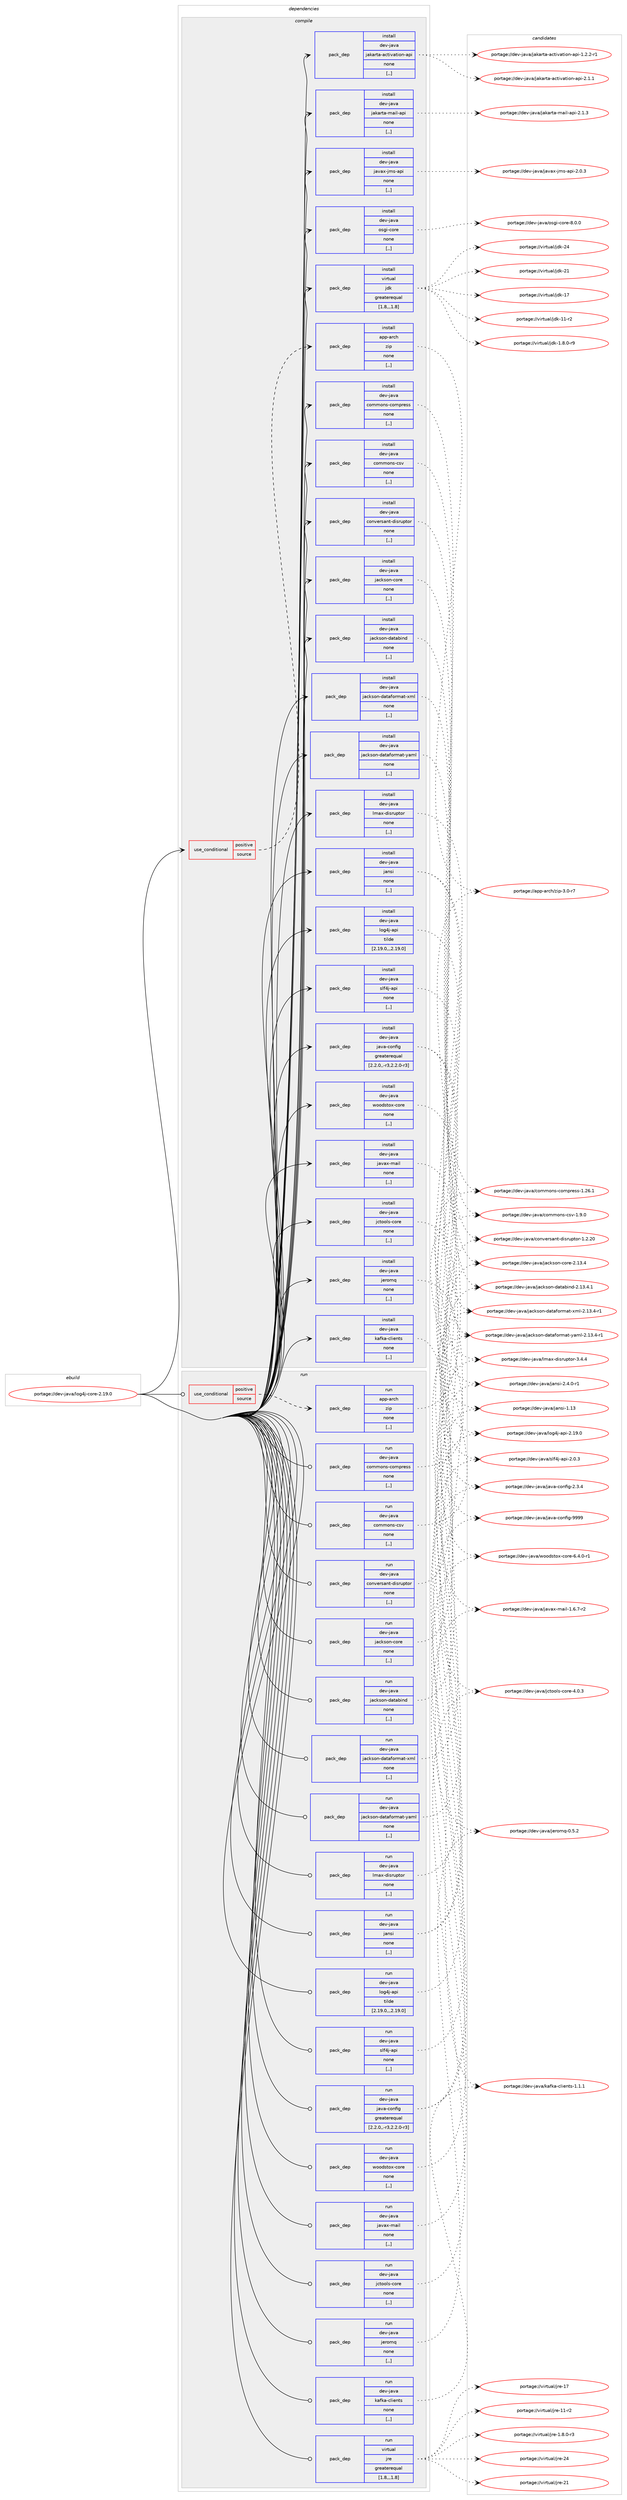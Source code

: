 digraph prolog {

# *************
# Graph options
# *************

newrank=true;
concentrate=true;
compound=true;
graph [rankdir=LR,fontname=Helvetica,fontsize=10,ranksep=1.5];#, ranksep=2.5, nodesep=0.2];
edge  [arrowhead=vee];
node  [fontname=Helvetica,fontsize=10];

# **********
# The ebuild
# **********

subgraph cluster_leftcol {
color=gray;
label=<<i>ebuild</i>>;
id [label="portage://dev-java/log4j-core-2.19.0", color=red, width=4, href="../dev-java/log4j-core-2.19.0.svg"];
}

# ****************
# The dependencies
# ****************

subgraph cluster_midcol {
color=gray;
label=<<i>dependencies</i>>;
subgraph cluster_compile {
fillcolor="#eeeeee";
style=filled;
label=<<i>compile</i>>;
subgraph cond22174 {
dependency95962 [label=<<TABLE BORDER="0" CELLBORDER="1" CELLSPACING="0" CELLPADDING="4"><TR><TD ROWSPAN="3" CELLPADDING="10">use_conditional</TD></TR><TR><TD>positive</TD></TR><TR><TD>source</TD></TR></TABLE>>, shape=none, color=red];
subgraph pack72731 {
dependency95963 [label=<<TABLE BORDER="0" CELLBORDER="1" CELLSPACING="0" CELLPADDING="4" WIDTH="220"><TR><TD ROWSPAN="6" CELLPADDING="30">pack_dep</TD></TR><TR><TD WIDTH="110">install</TD></TR><TR><TD>app-arch</TD></TR><TR><TD>zip</TD></TR><TR><TD>none</TD></TR><TR><TD>[,,]</TD></TR></TABLE>>, shape=none, color=blue];
}
dependency95962:e -> dependency95963:w [weight=20,style="dashed",arrowhead="vee"];
}
id:e -> dependency95962:w [weight=20,style="solid",arrowhead="vee"];
subgraph pack72732 {
dependency95964 [label=<<TABLE BORDER="0" CELLBORDER="1" CELLSPACING="0" CELLPADDING="4" WIDTH="220"><TR><TD ROWSPAN="6" CELLPADDING="30">pack_dep</TD></TR><TR><TD WIDTH="110">install</TD></TR><TR><TD>dev-java</TD></TR><TR><TD>commons-compress</TD></TR><TR><TD>none</TD></TR><TR><TD>[,,]</TD></TR></TABLE>>, shape=none, color=blue];
}
id:e -> dependency95964:w [weight=20,style="solid",arrowhead="vee"];
subgraph pack72733 {
dependency95965 [label=<<TABLE BORDER="0" CELLBORDER="1" CELLSPACING="0" CELLPADDING="4" WIDTH="220"><TR><TD ROWSPAN="6" CELLPADDING="30">pack_dep</TD></TR><TR><TD WIDTH="110">install</TD></TR><TR><TD>dev-java</TD></TR><TR><TD>commons-csv</TD></TR><TR><TD>none</TD></TR><TR><TD>[,,]</TD></TR></TABLE>>, shape=none, color=blue];
}
id:e -> dependency95965:w [weight=20,style="solid",arrowhead="vee"];
subgraph pack72734 {
dependency95966 [label=<<TABLE BORDER="0" CELLBORDER="1" CELLSPACING="0" CELLPADDING="4" WIDTH="220"><TR><TD ROWSPAN="6" CELLPADDING="30">pack_dep</TD></TR><TR><TD WIDTH="110">install</TD></TR><TR><TD>dev-java</TD></TR><TR><TD>conversant-disruptor</TD></TR><TR><TD>none</TD></TR><TR><TD>[,,]</TD></TR></TABLE>>, shape=none, color=blue];
}
id:e -> dependency95966:w [weight=20,style="solid",arrowhead="vee"];
subgraph pack72735 {
dependency95967 [label=<<TABLE BORDER="0" CELLBORDER="1" CELLSPACING="0" CELLPADDING="4" WIDTH="220"><TR><TD ROWSPAN="6" CELLPADDING="30">pack_dep</TD></TR><TR><TD WIDTH="110">install</TD></TR><TR><TD>dev-java</TD></TR><TR><TD>jackson-core</TD></TR><TR><TD>none</TD></TR><TR><TD>[,,]</TD></TR></TABLE>>, shape=none, color=blue];
}
id:e -> dependency95967:w [weight=20,style="solid",arrowhead="vee"];
subgraph pack72736 {
dependency95968 [label=<<TABLE BORDER="0" CELLBORDER="1" CELLSPACING="0" CELLPADDING="4" WIDTH="220"><TR><TD ROWSPAN="6" CELLPADDING="30">pack_dep</TD></TR><TR><TD WIDTH="110">install</TD></TR><TR><TD>dev-java</TD></TR><TR><TD>jackson-databind</TD></TR><TR><TD>none</TD></TR><TR><TD>[,,]</TD></TR></TABLE>>, shape=none, color=blue];
}
id:e -> dependency95968:w [weight=20,style="solid",arrowhead="vee"];
subgraph pack72737 {
dependency95969 [label=<<TABLE BORDER="0" CELLBORDER="1" CELLSPACING="0" CELLPADDING="4" WIDTH="220"><TR><TD ROWSPAN="6" CELLPADDING="30">pack_dep</TD></TR><TR><TD WIDTH="110">install</TD></TR><TR><TD>dev-java</TD></TR><TR><TD>jackson-dataformat-xml</TD></TR><TR><TD>none</TD></TR><TR><TD>[,,]</TD></TR></TABLE>>, shape=none, color=blue];
}
id:e -> dependency95969:w [weight=20,style="solid",arrowhead="vee"];
subgraph pack72738 {
dependency95970 [label=<<TABLE BORDER="0" CELLBORDER="1" CELLSPACING="0" CELLPADDING="4" WIDTH="220"><TR><TD ROWSPAN="6" CELLPADDING="30">pack_dep</TD></TR><TR><TD WIDTH="110">install</TD></TR><TR><TD>dev-java</TD></TR><TR><TD>jackson-dataformat-yaml</TD></TR><TR><TD>none</TD></TR><TR><TD>[,,]</TD></TR></TABLE>>, shape=none, color=blue];
}
id:e -> dependency95970:w [weight=20,style="solid",arrowhead="vee"];
subgraph pack72739 {
dependency95971 [label=<<TABLE BORDER="0" CELLBORDER="1" CELLSPACING="0" CELLPADDING="4" WIDTH="220"><TR><TD ROWSPAN="6" CELLPADDING="30">pack_dep</TD></TR><TR><TD WIDTH="110">install</TD></TR><TR><TD>dev-java</TD></TR><TR><TD>jakarta-activation-api</TD></TR><TR><TD>none</TD></TR><TR><TD>[,,]</TD></TR></TABLE>>, shape=none, color=blue];
}
id:e -> dependency95971:w [weight=20,style="solid",arrowhead="vee"];
subgraph pack72740 {
dependency95972 [label=<<TABLE BORDER="0" CELLBORDER="1" CELLSPACING="0" CELLPADDING="4" WIDTH="220"><TR><TD ROWSPAN="6" CELLPADDING="30">pack_dep</TD></TR><TR><TD WIDTH="110">install</TD></TR><TR><TD>dev-java</TD></TR><TR><TD>jakarta-mail-api</TD></TR><TR><TD>none</TD></TR><TR><TD>[,,]</TD></TR></TABLE>>, shape=none, color=blue];
}
id:e -> dependency95972:w [weight=20,style="solid",arrowhead="vee"];
subgraph pack72741 {
dependency95973 [label=<<TABLE BORDER="0" CELLBORDER="1" CELLSPACING="0" CELLPADDING="4" WIDTH="220"><TR><TD ROWSPAN="6" CELLPADDING="30">pack_dep</TD></TR><TR><TD WIDTH="110">install</TD></TR><TR><TD>dev-java</TD></TR><TR><TD>jansi</TD></TR><TR><TD>none</TD></TR><TR><TD>[,,]</TD></TR></TABLE>>, shape=none, color=blue];
}
id:e -> dependency95973:w [weight=20,style="solid",arrowhead="vee"];
subgraph pack72742 {
dependency95974 [label=<<TABLE BORDER="0" CELLBORDER="1" CELLSPACING="0" CELLPADDING="4" WIDTH="220"><TR><TD ROWSPAN="6" CELLPADDING="30">pack_dep</TD></TR><TR><TD WIDTH="110">install</TD></TR><TR><TD>dev-java</TD></TR><TR><TD>java-config</TD></TR><TR><TD>greaterequal</TD></TR><TR><TD>[2.2.0,,-r3,2.2.0-r3]</TD></TR></TABLE>>, shape=none, color=blue];
}
id:e -> dependency95974:w [weight=20,style="solid",arrowhead="vee"];
subgraph pack72743 {
dependency95975 [label=<<TABLE BORDER="0" CELLBORDER="1" CELLSPACING="0" CELLPADDING="4" WIDTH="220"><TR><TD ROWSPAN="6" CELLPADDING="30">pack_dep</TD></TR><TR><TD WIDTH="110">install</TD></TR><TR><TD>dev-java</TD></TR><TR><TD>javax-jms-api</TD></TR><TR><TD>none</TD></TR><TR><TD>[,,]</TD></TR></TABLE>>, shape=none, color=blue];
}
id:e -> dependency95975:w [weight=20,style="solid",arrowhead="vee"];
subgraph pack72744 {
dependency95976 [label=<<TABLE BORDER="0" CELLBORDER="1" CELLSPACING="0" CELLPADDING="4" WIDTH="220"><TR><TD ROWSPAN="6" CELLPADDING="30">pack_dep</TD></TR><TR><TD WIDTH="110">install</TD></TR><TR><TD>dev-java</TD></TR><TR><TD>javax-mail</TD></TR><TR><TD>none</TD></TR><TR><TD>[,,]</TD></TR></TABLE>>, shape=none, color=blue];
}
id:e -> dependency95976:w [weight=20,style="solid",arrowhead="vee"];
subgraph pack72745 {
dependency95977 [label=<<TABLE BORDER="0" CELLBORDER="1" CELLSPACING="0" CELLPADDING="4" WIDTH="220"><TR><TD ROWSPAN="6" CELLPADDING="30">pack_dep</TD></TR><TR><TD WIDTH="110">install</TD></TR><TR><TD>dev-java</TD></TR><TR><TD>jctools-core</TD></TR><TR><TD>none</TD></TR><TR><TD>[,,]</TD></TR></TABLE>>, shape=none, color=blue];
}
id:e -> dependency95977:w [weight=20,style="solid",arrowhead="vee"];
subgraph pack72746 {
dependency95978 [label=<<TABLE BORDER="0" CELLBORDER="1" CELLSPACING="0" CELLPADDING="4" WIDTH="220"><TR><TD ROWSPAN="6" CELLPADDING="30">pack_dep</TD></TR><TR><TD WIDTH="110">install</TD></TR><TR><TD>dev-java</TD></TR><TR><TD>jeromq</TD></TR><TR><TD>none</TD></TR><TR><TD>[,,]</TD></TR></TABLE>>, shape=none, color=blue];
}
id:e -> dependency95978:w [weight=20,style="solid",arrowhead="vee"];
subgraph pack72747 {
dependency95979 [label=<<TABLE BORDER="0" CELLBORDER="1" CELLSPACING="0" CELLPADDING="4" WIDTH="220"><TR><TD ROWSPAN="6" CELLPADDING="30">pack_dep</TD></TR><TR><TD WIDTH="110">install</TD></TR><TR><TD>dev-java</TD></TR><TR><TD>kafka-clients</TD></TR><TR><TD>none</TD></TR><TR><TD>[,,]</TD></TR></TABLE>>, shape=none, color=blue];
}
id:e -> dependency95979:w [weight=20,style="solid",arrowhead="vee"];
subgraph pack72748 {
dependency95980 [label=<<TABLE BORDER="0" CELLBORDER="1" CELLSPACING="0" CELLPADDING="4" WIDTH="220"><TR><TD ROWSPAN="6" CELLPADDING="30">pack_dep</TD></TR><TR><TD WIDTH="110">install</TD></TR><TR><TD>dev-java</TD></TR><TR><TD>lmax-disruptor</TD></TR><TR><TD>none</TD></TR><TR><TD>[,,]</TD></TR></TABLE>>, shape=none, color=blue];
}
id:e -> dependency95980:w [weight=20,style="solid",arrowhead="vee"];
subgraph pack72749 {
dependency95981 [label=<<TABLE BORDER="0" CELLBORDER="1" CELLSPACING="0" CELLPADDING="4" WIDTH="220"><TR><TD ROWSPAN="6" CELLPADDING="30">pack_dep</TD></TR><TR><TD WIDTH="110">install</TD></TR><TR><TD>dev-java</TD></TR><TR><TD>log4j-api</TD></TR><TR><TD>tilde</TD></TR><TR><TD>[2.19.0,,,2.19.0]</TD></TR></TABLE>>, shape=none, color=blue];
}
id:e -> dependency95981:w [weight=20,style="solid",arrowhead="vee"];
subgraph pack72750 {
dependency95982 [label=<<TABLE BORDER="0" CELLBORDER="1" CELLSPACING="0" CELLPADDING="4" WIDTH="220"><TR><TD ROWSPAN="6" CELLPADDING="30">pack_dep</TD></TR><TR><TD WIDTH="110">install</TD></TR><TR><TD>dev-java</TD></TR><TR><TD>osgi-core</TD></TR><TR><TD>none</TD></TR><TR><TD>[,,]</TD></TR></TABLE>>, shape=none, color=blue];
}
id:e -> dependency95982:w [weight=20,style="solid",arrowhead="vee"];
subgraph pack72751 {
dependency95983 [label=<<TABLE BORDER="0" CELLBORDER="1" CELLSPACING="0" CELLPADDING="4" WIDTH="220"><TR><TD ROWSPAN="6" CELLPADDING="30">pack_dep</TD></TR><TR><TD WIDTH="110">install</TD></TR><TR><TD>dev-java</TD></TR><TR><TD>slf4j-api</TD></TR><TR><TD>none</TD></TR><TR><TD>[,,]</TD></TR></TABLE>>, shape=none, color=blue];
}
id:e -> dependency95983:w [weight=20,style="solid",arrowhead="vee"];
subgraph pack72752 {
dependency95984 [label=<<TABLE BORDER="0" CELLBORDER="1" CELLSPACING="0" CELLPADDING="4" WIDTH="220"><TR><TD ROWSPAN="6" CELLPADDING="30">pack_dep</TD></TR><TR><TD WIDTH="110">install</TD></TR><TR><TD>dev-java</TD></TR><TR><TD>woodstox-core</TD></TR><TR><TD>none</TD></TR><TR><TD>[,,]</TD></TR></TABLE>>, shape=none, color=blue];
}
id:e -> dependency95984:w [weight=20,style="solid",arrowhead="vee"];
subgraph pack72753 {
dependency95985 [label=<<TABLE BORDER="0" CELLBORDER="1" CELLSPACING="0" CELLPADDING="4" WIDTH="220"><TR><TD ROWSPAN="6" CELLPADDING="30">pack_dep</TD></TR><TR><TD WIDTH="110">install</TD></TR><TR><TD>virtual</TD></TR><TR><TD>jdk</TD></TR><TR><TD>greaterequal</TD></TR><TR><TD>[1.8,,,1.8]</TD></TR></TABLE>>, shape=none, color=blue];
}
id:e -> dependency95985:w [weight=20,style="solid",arrowhead="vee"];
}
subgraph cluster_compileandrun {
fillcolor="#eeeeee";
style=filled;
label=<<i>compile and run</i>>;
}
subgraph cluster_run {
fillcolor="#eeeeee";
style=filled;
label=<<i>run</i>>;
subgraph cond22175 {
dependency95986 [label=<<TABLE BORDER="0" CELLBORDER="1" CELLSPACING="0" CELLPADDING="4"><TR><TD ROWSPAN="3" CELLPADDING="10">use_conditional</TD></TR><TR><TD>positive</TD></TR><TR><TD>source</TD></TR></TABLE>>, shape=none, color=red];
subgraph pack72754 {
dependency95987 [label=<<TABLE BORDER="0" CELLBORDER="1" CELLSPACING="0" CELLPADDING="4" WIDTH="220"><TR><TD ROWSPAN="6" CELLPADDING="30">pack_dep</TD></TR><TR><TD WIDTH="110">run</TD></TR><TR><TD>app-arch</TD></TR><TR><TD>zip</TD></TR><TR><TD>none</TD></TR><TR><TD>[,,]</TD></TR></TABLE>>, shape=none, color=blue];
}
dependency95986:e -> dependency95987:w [weight=20,style="dashed",arrowhead="vee"];
}
id:e -> dependency95986:w [weight=20,style="solid",arrowhead="odot"];
subgraph pack72755 {
dependency95988 [label=<<TABLE BORDER="0" CELLBORDER="1" CELLSPACING="0" CELLPADDING="4" WIDTH="220"><TR><TD ROWSPAN="6" CELLPADDING="30">pack_dep</TD></TR><TR><TD WIDTH="110">run</TD></TR><TR><TD>dev-java</TD></TR><TR><TD>commons-compress</TD></TR><TR><TD>none</TD></TR><TR><TD>[,,]</TD></TR></TABLE>>, shape=none, color=blue];
}
id:e -> dependency95988:w [weight=20,style="solid",arrowhead="odot"];
subgraph pack72756 {
dependency95989 [label=<<TABLE BORDER="0" CELLBORDER="1" CELLSPACING="0" CELLPADDING="4" WIDTH="220"><TR><TD ROWSPAN="6" CELLPADDING="30">pack_dep</TD></TR><TR><TD WIDTH="110">run</TD></TR><TR><TD>dev-java</TD></TR><TR><TD>commons-csv</TD></TR><TR><TD>none</TD></TR><TR><TD>[,,]</TD></TR></TABLE>>, shape=none, color=blue];
}
id:e -> dependency95989:w [weight=20,style="solid",arrowhead="odot"];
subgraph pack72757 {
dependency95990 [label=<<TABLE BORDER="0" CELLBORDER="1" CELLSPACING="0" CELLPADDING="4" WIDTH="220"><TR><TD ROWSPAN="6" CELLPADDING="30">pack_dep</TD></TR><TR><TD WIDTH="110">run</TD></TR><TR><TD>dev-java</TD></TR><TR><TD>conversant-disruptor</TD></TR><TR><TD>none</TD></TR><TR><TD>[,,]</TD></TR></TABLE>>, shape=none, color=blue];
}
id:e -> dependency95990:w [weight=20,style="solid",arrowhead="odot"];
subgraph pack72758 {
dependency95991 [label=<<TABLE BORDER="0" CELLBORDER="1" CELLSPACING="0" CELLPADDING="4" WIDTH="220"><TR><TD ROWSPAN="6" CELLPADDING="30">pack_dep</TD></TR><TR><TD WIDTH="110">run</TD></TR><TR><TD>dev-java</TD></TR><TR><TD>jackson-core</TD></TR><TR><TD>none</TD></TR><TR><TD>[,,]</TD></TR></TABLE>>, shape=none, color=blue];
}
id:e -> dependency95991:w [weight=20,style="solid",arrowhead="odot"];
subgraph pack72759 {
dependency95992 [label=<<TABLE BORDER="0" CELLBORDER="1" CELLSPACING="0" CELLPADDING="4" WIDTH="220"><TR><TD ROWSPAN="6" CELLPADDING="30">pack_dep</TD></TR><TR><TD WIDTH="110">run</TD></TR><TR><TD>dev-java</TD></TR><TR><TD>jackson-databind</TD></TR><TR><TD>none</TD></TR><TR><TD>[,,]</TD></TR></TABLE>>, shape=none, color=blue];
}
id:e -> dependency95992:w [weight=20,style="solid",arrowhead="odot"];
subgraph pack72760 {
dependency95993 [label=<<TABLE BORDER="0" CELLBORDER="1" CELLSPACING="0" CELLPADDING="4" WIDTH="220"><TR><TD ROWSPAN="6" CELLPADDING="30">pack_dep</TD></TR><TR><TD WIDTH="110">run</TD></TR><TR><TD>dev-java</TD></TR><TR><TD>jackson-dataformat-xml</TD></TR><TR><TD>none</TD></TR><TR><TD>[,,]</TD></TR></TABLE>>, shape=none, color=blue];
}
id:e -> dependency95993:w [weight=20,style="solid",arrowhead="odot"];
subgraph pack72761 {
dependency95994 [label=<<TABLE BORDER="0" CELLBORDER="1" CELLSPACING="0" CELLPADDING="4" WIDTH="220"><TR><TD ROWSPAN="6" CELLPADDING="30">pack_dep</TD></TR><TR><TD WIDTH="110">run</TD></TR><TR><TD>dev-java</TD></TR><TR><TD>jackson-dataformat-yaml</TD></TR><TR><TD>none</TD></TR><TR><TD>[,,]</TD></TR></TABLE>>, shape=none, color=blue];
}
id:e -> dependency95994:w [weight=20,style="solid",arrowhead="odot"];
subgraph pack72762 {
dependency95995 [label=<<TABLE BORDER="0" CELLBORDER="1" CELLSPACING="0" CELLPADDING="4" WIDTH="220"><TR><TD ROWSPAN="6" CELLPADDING="30">pack_dep</TD></TR><TR><TD WIDTH="110">run</TD></TR><TR><TD>dev-java</TD></TR><TR><TD>jansi</TD></TR><TR><TD>none</TD></TR><TR><TD>[,,]</TD></TR></TABLE>>, shape=none, color=blue];
}
id:e -> dependency95995:w [weight=20,style="solid",arrowhead="odot"];
subgraph pack72763 {
dependency95996 [label=<<TABLE BORDER="0" CELLBORDER="1" CELLSPACING="0" CELLPADDING="4" WIDTH="220"><TR><TD ROWSPAN="6" CELLPADDING="30">pack_dep</TD></TR><TR><TD WIDTH="110">run</TD></TR><TR><TD>dev-java</TD></TR><TR><TD>java-config</TD></TR><TR><TD>greaterequal</TD></TR><TR><TD>[2.2.0,,-r3,2.2.0-r3]</TD></TR></TABLE>>, shape=none, color=blue];
}
id:e -> dependency95996:w [weight=20,style="solid",arrowhead="odot"];
subgraph pack72764 {
dependency95997 [label=<<TABLE BORDER="0" CELLBORDER="1" CELLSPACING="0" CELLPADDING="4" WIDTH="220"><TR><TD ROWSPAN="6" CELLPADDING="30">pack_dep</TD></TR><TR><TD WIDTH="110">run</TD></TR><TR><TD>dev-java</TD></TR><TR><TD>javax-mail</TD></TR><TR><TD>none</TD></TR><TR><TD>[,,]</TD></TR></TABLE>>, shape=none, color=blue];
}
id:e -> dependency95997:w [weight=20,style="solid",arrowhead="odot"];
subgraph pack72765 {
dependency95998 [label=<<TABLE BORDER="0" CELLBORDER="1" CELLSPACING="0" CELLPADDING="4" WIDTH="220"><TR><TD ROWSPAN="6" CELLPADDING="30">pack_dep</TD></TR><TR><TD WIDTH="110">run</TD></TR><TR><TD>dev-java</TD></TR><TR><TD>jctools-core</TD></TR><TR><TD>none</TD></TR><TR><TD>[,,]</TD></TR></TABLE>>, shape=none, color=blue];
}
id:e -> dependency95998:w [weight=20,style="solid",arrowhead="odot"];
subgraph pack72766 {
dependency95999 [label=<<TABLE BORDER="0" CELLBORDER="1" CELLSPACING="0" CELLPADDING="4" WIDTH="220"><TR><TD ROWSPAN="6" CELLPADDING="30">pack_dep</TD></TR><TR><TD WIDTH="110">run</TD></TR><TR><TD>dev-java</TD></TR><TR><TD>jeromq</TD></TR><TR><TD>none</TD></TR><TR><TD>[,,]</TD></TR></TABLE>>, shape=none, color=blue];
}
id:e -> dependency95999:w [weight=20,style="solid",arrowhead="odot"];
subgraph pack72767 {
dependency96000 [label=<<TABLE BORDER="0" CELLBORDER="1" CELLSPACING="0" CELLPADDING="4" WIDTH="220"><TR><TD ROWSPAN="6" CELLPADDING="30">pack_dep</TD></TR><TR><TD WIDTH="110">run</TD></TR><TR><TD>dev-java</TD></TR><TR><TD>kafka-clients</TD></TR><TR><TD>none</TD></TR><TR><TD>[,,]</TD></TR></TABLE>>, shape=none, color=blue];
}
id:e -> dependency96000:w [weight=20,style="solid",arrowhead="odot"];
subgraph pack72768 {
dependency96001 [label=<<TABLE BORDER="0" CELLBORDER="1" CELLSPACING="0" CELLPADDING="4" WIDTH="220"><TR><TD ROWSPAN="6" CELLPADDING="30">pack_dep</TD></TR><TR><TD WIDTH="110">run</TD></TR><TR><TD>dev-java</TD></TR><TR><TD>lmax-disruptor</TD></TR><TR><TD>none</TD></TR><TR><TD>[,,]</TD></TR></TABLE>>, shape=none, color=blue];
}
id:e -> dependency96001:w [weight=20,style="solid",arrowhead="odot"];
subgraph pack72769 {
dependency96002 [label=<<TABLE BORDER="0" CELLBORDER="1" CELLSPACING="0" CELLPADDING="4" WIDTH="220"><TR><TD ROWSPAN="6" CELLPADDING="30">pack_dep</TD></TR><TR><TD WIDTH="110">run</TD></TR><TR><TD>dev-java</TD></TR><TR><TD>log4j-api</TD></TR><TR><TD>tilde</TD></TR><TR><TD>[2.19.0,,,2.19.0]</TD></TR></TABLE>>, shape=none, color=blue];
}
id:e -> dependency96002:w [weight=20,style="solid",arrowhead="odot"];
subgraph pack72770 {
dependency96003 [label=<<TABLE BORDER="0" CELLBORDER="1" CELLSPACING="0" CELLPADDING="4" WIDTH="220"><TR><TD ROWSPAN="6" CELLPADDING="30">pack_dep</TD></TR><TR><TD WIDTH="110">run</TD></TR><TR><TD>dev-java</TD></TR><TR><TD>slf4j-api</TD></TR><TR><TD>none</TD></TR><TR><TD>[,,]</TD></TR></TABLE>>, shape=none, color=blue];
}
id:e -> dependency96003:w [weight=20,style="solid",arrowhead="odot"];
subgraph pack72771 {
dependency96004 [label=<<TABLE BORDER="0" CELLBORDER="1" CELLSPACING="0" CELLPADDING="4" WIDTH="220"><TR><TD ROWSPAN="6" CELLPADDING="30">pack_dep</TD></TR><TR><TD WIDTH="110">run</TD></TR><TR><TD>dev-java</TD></TR><TR><TD>woodstox-core</TD></TR><TR><TD>none</TD></TR><TR><TD>[,,]</TD></TR></TABLE>>, shape=none, color=blue];
}
id:e -> dependency96004:w [weight=20,style="solid",arrowhead="odot"];
subgraph pack72772 {
dependency96005 [label=<<TABLE BORDER="0" CELLBORDER="1" CELLSPACING="0" CELLPADDING="4" WIDTH="220"><TR><TD ROWSPAN="6" CELLPADDING="30">pack_dep</TD></TR><TR><TD WIDTH="110">run</TD></TR><TR><TD>virtual</TD></TR><TR><TD>jre</TD></TR><TR><TD>greaterequal</TD></TR><TR><TD>[1.8,,,1.8]</TD></TR></TABLE>>, shape=none, color=blue];
}
id:e -> dependency96005:w [weight=20,style="solid",arrowhead="odot"];
}
}

# **************
# The candidates
# **************

subgraph cluster_choices {
rank=same;
color=gray;
label=<<i>candidates</i>>;

subgraph choice72731 {
color=black;
nodesep=1;
choice9711211245971149910447122105112455146484511455 [label="portage://app-arch/zip-3.0-r7", color=red, width=4,href="../app-arch/zip-3.0-r7.svg"];
dependency95963:e -> choice9711211245971149910447122105112455146484511455:w [style=dotted,weight="100"];
}
subgraph choice72732 {
color=black;
nodesep=1;
choice1001011184510697118974799111109109111110115459911110911211410111511545494650544649 [label="portage://dev-java/commons-compress-1.26.1", color=red, width=4,href="../dev-java/commons-compress-1.26.1.svg"];
dependency95964:e -> choice1001011184510697118974799111109109111110115459911110911211410111511545494650544649:w [style=dotted,weight="100"];
}
subgraph choice72733 {
color=black;
nodesep=1;
choice10010111845106971189747991111091091111101154599115118454946574648 [label="portage://dev-java/commons-csv-1.9.0", color=red, width=4,href="../dev-java/commons-csv-1.9.0.svg"];
dependency95965:e -> choice10010111845106971189747991111091091111101154599115118454946574648:w [style=dotted,weight="100"];
}
subgraph choice72734 {
color=black;
nodesep=1;
choice1001011184510697118974799111110118101114115971101164510010511511411711211611111445494650465048 [label="portage://dev-java/conversant-disruptor-1.2.20", color=red, width=4,href="../dev-java/conversant-disruptor-1.2.20.svg"];
dependency95966:e -> choice1001011184510697118974799111110118101114115971101164510010511511411711211611111445494650465048:w [style=dotted,weight="100"];
}
subgraph choice72735 {
color=black;
nodesep=1;
choice100101118451069711897471069799107115111110459911111410145504649514652 [label="portage://dev-java/jackson-core-2.13.4", color=red, width=4,href="../dev-java/jackson-core-2.13.4.svg"];
dependency95967:e -> choice100101118451069711897471069799107115111110459911111410145504649514652:w [style=dotted,weight="100"];
}
subgraph choice72736 {
color=black;
nodesep=1;
choice10010111845106971189747106979910711511111045100971169798105110100455046495146524649 [label="portage://dev-java/jackson-databind-2.13.4.1", color=red, width=4,href="../dev-java/jackson-databind-2.13.4.1.svg"];
dependency95968:e -> choice10010111845106971189747106979910711511111045100971169798105110100455046495146524649:w [style=dotted,weight="100"];
}
subgraph choice72737 {
color=black;
nodesep=1;
choice1001011184510697118974710697991071151111104510097116971021111141099711645120109108455046495146524511449 [label="portage://dev-java/jackson-dataformat-xml-2.13.4-r1", color=red, width=4,href="../dev-java/jackson-dataformat-xml-2.13.4-r1.svg"];
dependency95969:e -> choice1001011184510697118974710697991071151111104510097116971021111141099711645120109108455046495146524511449:w [style=dotted,weight="100"];
}
subgraph choice72738 {
color=black;
nodesep=1;
choice100101118451069711897471069799107115111110451009711697102111114109971164512197109108455046495146524511449 [label="portage://dev-java/jackson-dataformat-yaml-2.13.4-r1", color=red, width=4,href="../dev-java/jackson-dataformat-yaml-2.13.4-r1.svg"];
dependency95970:e -> choice100101118451069711897471069799107115111110451009711697102111114109971164512197109108455046495146524511449:w [style=dotted,weight="100"];
}
subgraph choice72739 {
color=black;
nodesep=1;
choice10010111845106971189747106971079711411697459799116105118971161051111104597112105455046494649 [label="portage://dev-java/jakarta-activation-api-2.1.1", color=red, width=4,href="../dev-java/jakarta-activation-api-2.1.1.svg"];
choice100101118451069711897471069710797114116974597991161051189711610511111045971121054549465046504511449 [label="portage://dev-java/jakarta-activation-api-1.2.2-r1", color=red, width=4,href="../dev-java/jakarta-activation-api-1.2.2-r1.svg"];
dependency95971:e -> choice10010111845106971189747106971079711411697459799116105118971161051111104597112105455046494649:w [style=dotted,weight="100"];
dependency95971:e -> choice100101118451069711897471069710797114116974597991161051189711610511111045971121054549465046504511449:w [style=dotted,weight="100"];
}
subgraph choice72740 {
color=black;
nodesep=1;
choice1001011184510697118974710697107971141169745109971051084597112105455046494651 [label="portage://dev-java/jakarta-mail-api-2.1.3", color=red, width=4,href="../dev-java/jakarta-mail-api-2.1.3.svg"];
dependency95972:e -> choice1001011184510697118974710697107971141169745109971051084597112105455046494651:w [style=dotted,weight="100"];
}
subgraph choice72741 {
color=black;
nodesep=1;
choice10010111845106971189747106971101151054550465246484511449 [label="portage://dev-java/jansi-2.4.0-r1", color=red, width=4,href="../dev-java/jansi-2.4.0-r1.svg"];
choice10010111845106971189747106971101151054549464951 [label="portage://dev-java/jansi-1.13", color=red, width=4,href="../dev-java/jansi-1.13.svg"];
dependency95973:e -> choice10010111845106971189747106971101151054550465246484511449:w [style=dotted,weight="100"];
dependency95973:e -> choice10010111845106971189747106971101151054549464951:w [style=dotted,weight="100"];
}
subgraph choice72742 {
color=black;
nodesep=1;
choice10010111845106971189747106971189745991111101021051034557575757 [label="portage://dev-java/java-config-9999", color=red, width=4,href="../dev-java/java-config-9999.svg"];
choice1001011184510697118974710697118974599111110102105103455046514652 [label="portage://dev-java/java-config-2.3.4", color=red, width=4,href="../dev-java/java-config-2.3.4.svg"];
dependency95974:e -> choice10010111845106971189747106971189745991111101021051034557575757:w [style=dotted,weight="100"];
dependency95974:e -> choice1001011184510697118974710697118974599111110102105103455046514652:w [style=dotted,weight="100"];
}
subgraph choice72743 {
color=black;
nodesep=1;
choice100101118451069711897471069711897120451061091154597112105455046484651 [label="portage://dev-java/javax-jms-api-2.0.3", color=red, width=4,href="../dev-java/javax-jms-api-2.0.3.svg"];
dependency95975:e -> choice100101118451069711897471069711897120451061091154597112105455046484651:w [style=dotted,weight="100"];
}
subgraph choice72744 {
color=black;
nodesep=1;
choice10010111845106971189747106971189712045109971051084549465446554511450 [label="portage://dev-java/javax-mail-1.6.7-r2", color=red, width=4,href="../dev-java/javax-mail-1.6.7-r2.svg"];
dependency95976:e -> choice10010111845106971189747106971189712045109971051084549465446554511450:w [style=dotted,weight="100"];
}
subgraph choice72745 {
color=black;
nodesep=1;
choice10010111845106971189747106991161111111081154599111114101455246484651 [label="portage://dev-java/jctools-core-4.0.3", color=red, width=4,href="../dev-java/jctools-core-4.0.3.svg"];
dependency95977:e -> choice10010111845106971189747106991161111111081154599111114101455246484651:w [style=dotted,weight="100"];
}
subgraph choice72746 {
color=black;
nodesep=1;
choice10010111845106971189747106101114111109113454846534650 [label="portage://dev-java/jeromq-0.5.2", color=red, width=4,href="../dev-java/jeromq-0.5.2.svg"];
dependency95978:e -> choice10010111845106971189747106101114111109113454846534650:w [style=dotted,weight="100"];
}
subgraph choice72747 {
color=black;
nodesep=1;
choice1001011184510697118974710797102107974599108105101110116115454946494649 [label="portage://dev-java/kafka-clients-1.1.1", color=red, width=4,href="../dev-java/kafka-clients-1.1.1.svg"];
dependency95979:e -> choice1001011184510697118974710797102107974599108105101110116115454946494649:w [style=dotted,weight="100"];
}
subgraph choice72748 {
color=black;
nodesep=1;
choice100101118451069711897471081099712045100105115114117112116111114455146524652 [label="portage://dev-java/lmax-disruptor-3.4.4", color=red, width=4,href="../dev-java/lmax-disruptor-3.4.4.svg"];
dependency95980:e -> choice100101118451069711897471081099712045100105115114117112116111114455146524652:w [style=dotted,weight="100"];
}
subgraph choice72749 {
color=black;
nodesep=1;
choice1001011184510697118974710811110352106459711210545504649574648 [label="portage://dev-java/log4j-api-2.19.0", color=red, width=4,href="../dev-java/log4j-api-2.19.0.svg"];
dependency95981:e -> choice1001011184510697118974710811110352106459711210545504649574648:w [style=dotted,weight="100"];
}
subgraph choice72750 {
color=black;
nodesep=1;
choice100101118451069711897471111151031054599111114101455646484648 [label="portage://dev-java/osgi-core-8.0.0", color=red, width=4,href="../dev-java/osgi-core-8.0.0.svg"];
dependency95982:e -> choice100101118451069711897471111151031054599111114101455646484648:w [style=dotted,weight="100"];
}
subgraph choice72751 {
color=black;
nodesep=1;
choice10010111845106971189747115108102521064597112105455046484651 [label="portage://dev-java/slf4j-api-2.0.3", color=red, width=4,href="../dev-java/slf4j-api-2.0.3.svg"];
dependency95983:e -> choice10010111845106971189747115108102521064597112105455046484651:w [style=dotted,weight="100"];
}
subgraph choice72752 {
color=black;
nodesep=1;
choice1001011184510697118974711911111110011511611112045991111141014554465246484511449 [label="portage://dev-java/woodstox-core-6.4.0-r1", color=red, width=4,href="../dev-java/woodstox-core-6.4.0-r1.svg"];
dependency95984:e -> choice1001011184510697118974711911111110011511611112045991111141014554465246484511449:w [style=dotted,weight="100"];
}
subgraph choice72753 {
color=black;
nodesep=1;
choice1181051141161179710847106100107455052 [label="portage://virtual/jdk-24", color=red, width=4,href="../virtual/jdk-24.svg"];
choice1181051141161179710847106100107455049 [label="portage://virtual/jdk-21", color=red, width=4,href="../virtual/jdk-21.svg"];
choice1181051141161179710847106100107454955 [label="portage://virtual/jdk-17", color=red, width=4,href="../virtual/jdk-17.svg"];
choice11810511411611797108471061001074549494511450 [label="portage://virtual/jdk-11-r2", color=red, width=4,href="../virtual/jdk-11-r2.svg"];
choice11810511411611797108471061001074549465646484511457 [label="portage://virtual/jdk-1.8.0-r9", color=red, width=4,href="../virtual/jdk-1.8.0-r9.svg"];
dependency95985:e -> choice1181051141161179710847106100107455052:w [style=dotted,weight="100"];
dependency95985:e -> choice1181051141161179710847106100107455049:w [style=dotted,weight="100"];
dependency95985:e -> choice1181051141161179710847106100107454955:w [style=dotted,weight="100"];
dependency95985:e -> choice11810511411611797108471061001074549494511450:w [style=dotted,weight="100"];
dependency95985:e -> choice11810511411611797108471061001074549465646484511457:w [style=dotted,weight="100"];
}
subgraph choice72754 {
color=black;
nodesep=1;
choice9711211245971149910447122105112455146484511455 [label="portage://app-arch/zip-3.0-r7", color=red, width=4,href="../app-arch/zip-3.0-r7.svg"];
dependency95987:e -> choice9711211245971149910447122105112455146484511455:w [style=dotted,weight="100"];
}
subgraph choice72755 {
color=black;
nodesep=1;
choice1001011184510697118974799111109109111110115459911110911211410111511545494650544649 [label="portage://dev-java/commons-compress-1.26.1", color=red, width=4,href="../dev-java/commons-compress-1.26.1.svg"];
dependency95988:e -> choice1001011184510697118974799111109109111110115459911110911211410111511545494650544649:w [style=dotted,weight="100"];
}
subgraph choice72756 {
color=black;
nodesep=1;
choice10010111845106971189747991111091091111101154599115118454946574648 [label="portage://dev-java/commons-csv-1.9.0", color=red, width=4,href="../dev-java/commons-csv-1.9.0.svg"];
dependency95989:e -> choice10010111845106971189747991111091091111101154599115118454946574648:w [style=dotted,weight="100"];
}
subgraph choice72757 {
color=black;
nodesep=1;
choice1001011184510697118974799111110118101114115971101164510010511511411711211611111445494650465048 [label="portage://dev-java/conversant-disruptor-1.2.20", color=red, width=4,href="../dev-java/conversant-disruptor-1.2.20.svg"];
dependency95990:e -> choice1001011184510697118974799111110118101114115971101164510010511511411711211611111445494650465048:w [style=dotted,weight="100"];
}
subgraph choice72758 {
color=black;
nodesep=1;
choice100101118451069711897471069799107115111110459911111410145504649514652 [label="portage://dev-java/jackson-core-2.13.4", color=red, width=4,href="../dev-java/jackson-core-2.13.4.svg"];
dependency95991:e -> choice100101118451069711897471069799107115111110459911111410145504649514652:w [style=dotted,weight="100"];
}
subgraph choice72759 {
color=black;
nodesep=1;
choice10010111845106971189747106979910711511111045100971169798105110100455046495146524649 [label="portage://dev-java/jackson-databind-2.13.4.1", color=red, width=4,href="../dev-java/jackson-databind-2.13.4.1.svg"];
dependency95992:e -> choice10010111845106971189747106979910711511111045100971169798105110100455046495146524649:w [style=dotted,weight="100"];
}
subgraph choice72760 {
color=black;
nodesep=1;
choice1001011184510697118974710697991071151111104510097116971021111141099711645120109108455046495146524511449 [label="portage://dev-java/jackson-dataformat-xml-2.13.4-r1", color=red, width=4,href="../dev-java/jackson-dataformat-xml-2.13.4-r1.svg"];
dependency95993:e -> choice1001011184510697118974710697991071151111104510097116971021111141099711645120109108455046495146524511449:w [style=dotted,weight="100"];
}
subgraph choice72761 {
color=black;
nodesep=1;
choice100101118451069711897471069799107115111110451009711697102111114109971164512197109108455046495146524511449 [label="portage://dev-java/jackson-dataformat-yaml-2.13.4-r1", color=red, width=4,href="../dev-java/jackson-dataformat-yaml-2.13.4-r1.svg"];
dependency95994:e -> choice100101118451069711897471069799107115111110451009711697102111114109971164512197109108455046495146524511449:w [style=dotted,weight="100"];
}
subgraph choice72762 {
color=black;
nodesep=1;
choice10010111845106971189747106971101151054550465246484511449 [label="portage://dev-java/jansi-2.4.0-r1", color=red, width=4,href="../dev-java/jansi-2.4.0-r1.svg"];
choice10010111845106971189747106971101151054549464951 [label="portage://dev-java/jansi-1.13", color=red, width=4,href="../dev-java/jansi-1.13.svg"];
dependency95995:e -> choice10010111845106971189747106971101151054550465246484511449:w [style=dotted,weight="100"];
dependency95995:e -> choice10010111845106971189747106971101151054549464951:w [style=dotted,weight="100"];
}
subgraph choice72763 {
color=black;
nodesep=1;
choice10010111845106971189747106971189745991111101021051034557575757 [label="portage://dev-java/java-config-9999", color=red, width=4,href="../dev-java/java-config-9999.svg"];
choice1001011184510697118974710697118974599111110102105103455046514652 [label="portage://dev-java/java-config-2.3.4", color=red, width=4,href="../dev-java/java-config-2.3.4.svg"];
dependency95996:e -> choice10010111845106971189747106971189745991111101021051034557575757:w [style=dotted,weight="100"];
dependency95996:e -> choice1001011184510697118974710697118974599111110102105103455046514652:w [style=dotted,weight="100"];
}
subgraph choice72764 {
color=black;
nodesep=1;
choice10010111845106971189747106971189712045109971051084549465446554511450 [label="portage://dev-java/javax-mail-1.6.7-r2", color=red, width=4,href="../dev-java/javax-mail-1.6.7-r2.svg"];
dependency95997:e -> choice10010111845106971189747106971189712045109971051084549465446554511450:w [style=dotted,weight="100"];
}
subgraph choice72765 {
color=black;
nodesep=1;
choice10010111845106971189747106991161111111081154599111114101455246484651 [label="portage://dev-java/jctools-core-4.0.3", color=red, width=4,href="../dev-java/jctools-core-4.0.3.svg"];
dependency95998:e -> choice10010111845106971189747106991161111111081154599111114101455246484651:w [style=dotted,weight="100"];
}
subgraph choice72766 {
color=black;
nodesep=1;
choice10010111845106971189747106101114111109113454846534650 [label="portage://dev-java/jeromq-0.5.2", color=red, width=4,href="../dev-java/jeromq-0.5.2.svg"];
dependency95999:e -> choice10010111845106971189747106101114111109113454846534650:w [style=dotted,weight="100"];
}
subgraph choice72767 {
color=black;
nodesep=1;
choice1001011184510697118974710797102107974599108105101110116115454946494649 [label="portage://dev-java/kafka-clients-1.1.1", color=red, width=4,href="../dev-java/kafka-clients-1.1.1.svg"];
dependency96000:e -> choice1001011184510697118974710797102107974599108105101110116115454946494649:w [style=dotted,weight="100"];
}
subgraph choice72768 {
color=black;
nodesep=1;
choice100101118451069711897471081099712045100105115114117112116111114455146524652 [label="portage://dev-java/lmax-disruptor-3.4.4", color=red, width=4,href="../dev-java/lmax-disruptor-3.4.4.svg"];
dependency96001:e -> choice100101118451069711897471081099712045100105115114117112116111114455146524652:w [style=dotted,weight="100"];
}
subgraph choice72769 {
color=black;
nodesep=1;
choice1001011184510697118974710811110352106459711210545504649574648 [label="portage://dev-java/log4j-api-2.19.0", color=red, width=4,href="../dev-java/log4j-api-2.19.0.svg"];
dependency96002:e -> choice1001011184510697118974710811110352106459711210545504649574648:w [style=dotted,weight="100"];
}
subgraph choice72770 {
color=black;
nodesep=1;
choice10010111845106971189747115108102521064597112105455046484651 [label="portage://dev-java/slf4j-api-2.0.3", color=red, width=4,href="../dev-java/slf4j-api-2.0.3.svg"];
dependency96003:e -> choice10010111845106971189747115108102521064597112105455046484651:w [style=dotted,weight="100"];
}
subgraph choice72771 {
color=black;
nodesep=1;
choice1001011184510697118974711911111110011511611112045991111141014554465246484511449 [label="portage://dev-java/woodstox-core-6.4.0-r1", color=red, width=4,href="../dev-java/woodstox-core-6.4.0-r1.svg"];
dependency96004:e -> choice1001011184510697118974711911111110011511611112045991111141014554465246484511449:w [style=dotted,weight="100"];
}
subgraph choice72772 {
color=black;
nodesep=1;
choice1181051141161179710847106114101455052 [label="portage://virtual/jre-24", color=red, width=4,href="../virtual/jre-24.svg"];
choice1181051141161179710847106114101455049 [label="portage://virtual/jre-21", color=red, width=4,href="../virtual/jre-21.svg"];
choice1181051141161179710847106114101454955 [label="portage://virtual/jre-17", color=red, width=4,href="../virtual/jre-17.svg"];
choice11810511411611797108471061141014549494511450 [label="portage://virtual/jre-11-r2", color=red, width=4,href="../virtual/jre-11-r2.svg"];
choice11810511411611797108471061141014549465646484511451 [label="portage://virtual/jre-1.8.0-r3", color=red, width=4,href="../virtual/jre-1.8.0-r3.svg"];
dependency96005:e -> choice1181051141161179710847106114101455052:w [style=dotted,weight="100"];
dependency96005:e -> choice1181051141161179710847106114101455049:w [style=dotted,weight="100"];
dependency96005:e -> choice1181051141161179710847106114101454955:w [style=dotted,weight="100"];
dependency96005:e -> choice11810511411611797108471061141014549494511450:w [style=dotted,weight="100"];
dependency96005:e -> choice11810511411611797108471061141014549465646484511451:w [style=dotted,weight="100"];
}
}

}
